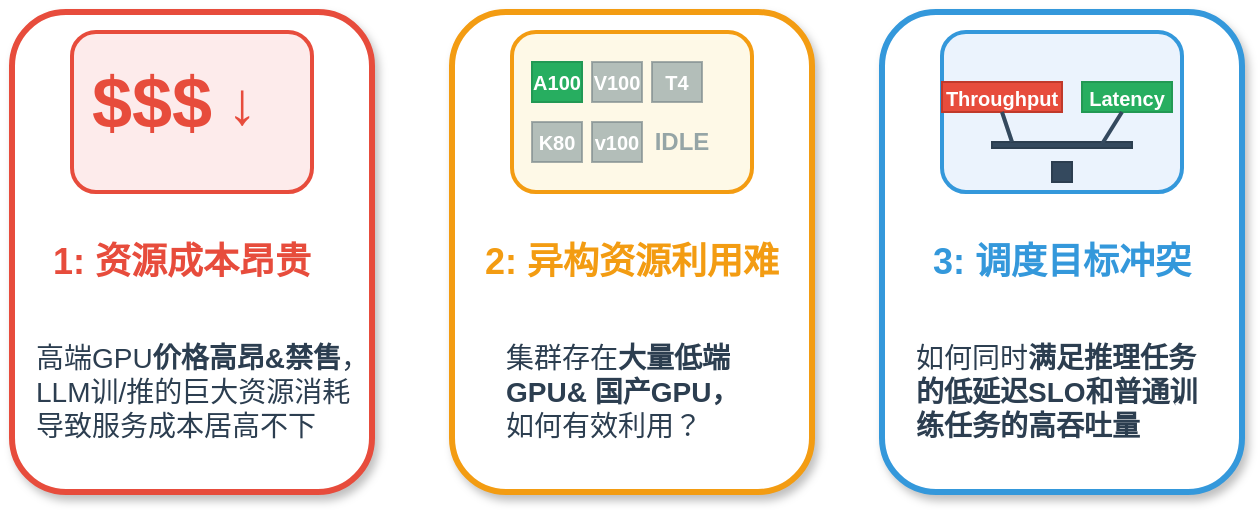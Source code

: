 <mxfile version="27.1.4">
  <diagram name="AI Scheduling Challenges" id="challenges">
    <mxGraphModel dx="1303" dy="1081" grid="1" gridSize="10" guides="1" tooltips="1" connect="1" arrows="1" fold="1" page="1" pageScale="1" pageWidth="1400" pageHeight="800" math="0" shadow="0">
      <root>
        <mxCell id="0" />
        <mxCell id="1" parent="0" />
        <mxCell id="problem1_bg" value="" style="rounded=1;whiteSpace=wrap;html=1;fillColor=#ffffff;strokeColor=#e74c3c;strokeWidth=3;shadow=1;" parent="1" vertex="1">
          <mxGeometry x="170" y="160" width="180" height="240" as="geometry" />
        </mxCell>
        <mxCell id="icon1_bg" value="" style="rounded=1;whiteSpace=wrap;html=1;fillColor=#fdebeb;strokeColor=#e74c3c;strokeWidth=2;" parent="1" vertex="1">
          <mxGeometry x="200" y="170" width="120" height="80" as="geometry" />
        </mxCell>
        <mxCell id="money_icon" value="$$$" style="text;html=1;strokeColor=none;fillColor=none;align=center;verticalAlign=middle;whiteSpace=wrap;rounded=0;fontSize=36;fontStyle=1;fontColor=#e74c3c;" parent="1" vertex="1">
          <mxGeometry x="220" y="185" width="40" height="40" as="geometry" />
        </mxCell>
        <mxCell id="down_arrow" value="↓" style="text;html=1;strokeColor=none;fillColor=none;align=center;verticalAlign=middle;whiteSpace=wrap;rounded=0;fontSize=30;fontColor=#e74c3c;fontStyle=1;" parent="1" vertex="1">
          <mxGeometry x="270" y="190" width="30" height="30" as="geometry" />
        </mxCell>
        <mxCell id="problem1_title" value="1: 资源成本昂贵" style="text;html=1;strokeColor=none;fillColor=none;align=center;verticalAlign=middle;whiteSpace=wrap;rounded=0;fontSize=18;fontStyle=1;fontColor=#e74c3c;" parent="1" vertex="1">
          <mxGeometry x="170" y="270" width="170" height="30" as="geometry" />
        </mxCell>
        <mxCell id="problem1_desc" value="高端GPU&lt;b&gt;价格高昂&amp;amp;禁售&lt;/b&gt;，LLM训/推的巨大资源消耗导致服务成本居高不下" style="text;html=1;strokeColor=none;fillColor=none;align=left;verticalAlign=middle;whiteSpace=wrap;rounded=0;fontSize=14;fontColor=#2c3e50;spacingLeft=10;spacingRight=10;" parent="1" vertex="1">
          <mxGeometry x="170" y="300" width="190" height="100" as="geometry" />
        </mxCell>
        <mxCell id="problem2_bg" value="" style="rounded=1;whiteSpace=wrap;html=1;fillColor=#ffffff;strokeColor=#f39c12;strokeWidth=3;shadow=1;" parent="1" vertex="1">
          <mxGeometry x="390" y="160" width="180" height="240" as="geometry" />
        </mxCell>
        <mxCell id="icon2_bg" value="" style="rounded=1;whiteSpace=wrap;html=1;fillColor=#fef9e7;strokeColor=#f39c12;strokeWidth=2;" parent="1" vertex="1">
          <mxGeometry x="420" y="170" width="120" height="80" as="geometry" />
        </mxCell>
        <mxCell id="gpu1" value="A100" style="rounded=0;whiteSpace=wrap;html=1;fillColor=#27ae60;strokeColor=#229954;fontSize=10;fontStyle=1;fontColor=#ffffff;" parent="1" vertex="1">
          <mxGeometry x="430" y="185" width="25" height="20" as="geometry" />
        </mxCell>
        <mxCell id="gpu2" value="V100" style="rounded=0;whiteSpace=wrap;html=1;fillColor=#95a5a6;strokeColor=#7f8c8d;fontSize=10;fontStyle=1;fontColor=#ffffff;opacity=70;" parent="1" vertex="1">
          <mxGeometry x="460" y="185" width="25" height="20" as="geometry" />
        </mxCell>
        <mxCell id="gpu3" value="T4" style="rounded=0;whiteSpace=wrap;html=1;fillColor=#95a5a6;strokeColor=#7f8c8d;fontSize=10;fontStyle=1;fontColor=#ffffff;opacity=70;" parent="1" vertex="1">
          <mxGeometry x="490" y="185" width="25" height="20" as="geometry" />
        </mxCell>
        <mxCell id="gpu4" value="K80" style="rounded=0;whiteSpace=wrap;html=1;fillColor=#95a5a6;strokeColor=#7f8c8d;fontSize=10;fontStyle=1;fontColor=#ffffff;opacity=70;" parent="1" vertex="1">
          <mxGeometry x="430" y="215" width="25" height="20" as="geometry" />
        </mxCell>
        <mxCell id="gpu5" value="v100" style="rounded=0;whiteSpace=wrap;html=1;fillColor=#95a5a6;strokeColor=#7f8c8d;fontSize=10;fontStyle=1;fontColor=#ffffff;opacity=70;" parent="1" vertex="1">
          <mxGeometry x="460" y="215" width="25" height="20" as="geometry" />
        </mxCell>
        <mxCell id="idle_label" value="IDLE" style="text;html=1;strokeColor=none;fillColor=none;align=center;verticalAlign=middle;whiteSpace=wrap;rounded=0;fontSize=12;fontColor=#95a5a6;fontStyle=1;" parent="1" vertex="1">
          <mxGeometry x="490" y="215" width="30" height="20" as="geometry" />
        </mxCell>
        <mxCell id="problem2_title" value="2: 异构资源利用难" style="text;html=1;strokeColor=none;fillColor=none;align=center;verticalAlign=middle;whiteSpace=wrap;rounded=0;fontSize=18;fontStyle=1;fontColor=#f39c12;" parent="1" vertex="1">
          <mxGeometry x="390" y="270" width="180" height="30" as="geometry" />
        </mxCell>
        <mxCell id="problem2_desc" value="集群存在&lt;b&gt;大量低端GPU&amp;amp; 国产GPU，&lt;/b&gt;如何有效利用？" style="text;html=1;strokeColor=none;fillColor=none;align=left;verticalAlign=middle;whiteSpace=wrap;rounded=0;fontSize=14;fontColor=#2c3e50;spacingLeft=10;spacingRight=10;" parent="1" vertex="1">
          <mxGeometry x="405" y="310" width="150" height="80" as="geometry" />
        </mxCell>
        <mxCell id="problem3_bg" value="" style="rounded=1;whiteSpace=wrap;html=1;fillColor=#ffffff;strokeColor=#3498db;strokeWidth=3;shadow=1;" parent="1" vertex="1">
          <mxGeometry x="605" y="160" width="180" height="240" as="geometry" />
        </mxCell>
        <mxCell id="icon3_bg" value="" style="rounded=1;whiteSpace=wrap;html=1;fillColor=#ebf3fd;strokeColor=#3498db;strokeWidth=2;" parent="1" vertex="1">
          <mxGeometry x="635" y="170" width="120" height="80" as="geometry" />
        </mxCell>
        <mxCell id="scale_base" value="" style="rounded=0;whiteSpace=wrap;html=1;fillColor=#34495e;strokeColor=#2c3e50;" parent="1" vertex="1">
          <mxGeometry x="690" y="235" width="10" height="10" as="geometry" />
        </mxCell>
        <mxCell id="scale_beam" value="" style="rounded=0;whiteSpace=wrap;html=1;fillColor=#34495e;strokeColor=#2c3e50;" parent="1" vertex="1">
          <mxGeometry x="660" y="225" width="70" height="3" as="geometry" />
        </mxCell>
        <mxCell id="throughput" value="Throughput" style="rounded=0;whiteSpace=wrap;html=1;fillColor=#e74c3c;strokeColor=#c0392b;fontSize=10;fontStyle=1;fontColor=#ffffff;" parent="1" vertex="1">
          <mxGeometry x="635" y="195" width="60" height="15" as="geometry" />
        </mxCell>
        <mxCell id="latency" value="Latency" style="rounded=0;whiteSpace=wrap;html=1;fillColor=#27ae60;strokeColor=#229954;fontSize=10;fontStyle=1;fontColor=#ffffff;" parent="1" vertex="1">
          <mxGeometry x="705" y="195" width="45" height="15" as="geometry" />
        </mxCell>
        <mxCell id="scale_left" value="" style="endArrow=none;html=1;rounded=0;strokeWidth=2;strokeColor=#34495e;exitX=0.5;exitY=1;exitDx=0;exitDy=0;" parent="1" edge="1" source="throughput">
          <mxGeometry width="50" height="50" relative="1" as="geometry">
            <mxPoint x="675" y="226" as="sourcePoint" />
            <mxPoint x="670" y="225" as="targetPoint" />
          </mxGeometry>
        </mxCell>
        <mxCell id="scale_right" value="" style="endArrow=none;html=1;rounded=0;strokeWidth=2;strokeColor=#34495e;" parent="1" edge="1">
          <mxGeometry width="50" height="50" relative="1" as="geometry">
            <mxPoint x="715" y="226" as="sourcePoint" />
            <mxPoint x="725" y="210" as="targetPoint" />
          </mxGeometry>
        </mxCell>
        <mxCell id="problem3_title" value="3: 调度目标冲突" style="text;html=1;strokeColor=none;fillColor=none;align=center;verticalAlign=middle;whiteSpace=wrap;rounded=0;fontSize=18;fontStyle=1;fontColor=#3498db;" parent="1" vertex="1">
          <mxGeometry x="610" y="270" width="170" height="30" as="geometry" />
        </mxCell>
        <mxCell id="problem3_desc" value="如何同时&lt;b&gt;满足推理任务的低延迟SLO和普通训练任务的高吞吐量&lt;/b&gt;" style="text;html=1;strokeColor=none;fillColor=none;align=left;verticalAlign=middle;whiteSpace=wrap;rounded=0;fontSize=14;fontColor=#2c3e50;spacingLeft=10;spacingRight=10;" parent="1" vertex="1">
          <mxGeometry x="610" y="300" width="170" height="100" as="geometry" />
        </mxCell>
      </root>
    </mxGraphModel>
  </diagram>
</mxfile>
